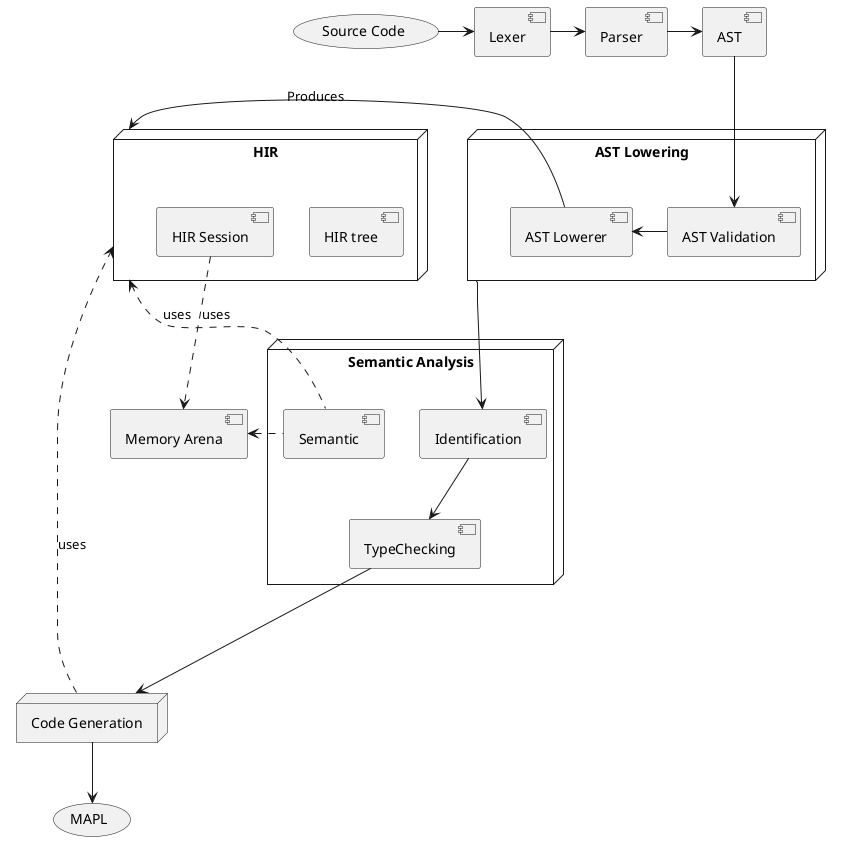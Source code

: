 @startuml

(Source Code) -> [Lexer]
[Lexer] -> [Parser]

[Parser] -> [AST]

node "HIR" {
    [HIR tree]
    [HIR Session]
}

node "AST Lowering" {
    [AST Validation] -l-> [AST Lowerer]
}

[AST] --> [AST Validation]

[AST Lowerer] --l--> "HIR" : Produces

node "Semantic Analysis" {
    [Identification] --> [TypeChecking]
    [Semantic]
}

[AST Lowering] --> [Identification]
[Semantic] ..l..> "HIR": uses

node "Code Generation" {

}

[TypeChecking] --d-> "Code Generation"


"Code Generation" -d-> (MAPL)
"Code Generation" .....> "HIR" : uses

[HIR Session] .....> [Memory Arena]: uses
[Semantic] ....l..> [Memory Arena]

@enduml
